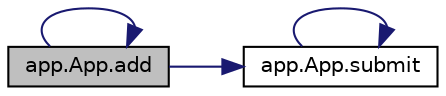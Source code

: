 digraph "app.App.add"
{
  edge [fontname="Helvetica",fontsize="10",labelfontname="Helvetica",labelfontsize="10"];
  node [fontname="Helvetica",fontsize="10",shape=record];
  rankdir="LR";
  Node5 [label="app.App.add",height=0.2,width=0.4,color="black", fillcolor="grey75", style="filled", fontcolor="black"];
  Node5 -> Node5 [color="midnightblue",fontsize="10",style="solid",fontname="Helvetica"];
  Node5 -> Node6 [color="midnightblue",fontsize="10",style="solid",fontname="Helvetica"];
  Node6 [label="app.App.submit",height=0.2,width=0.4,color="black", fillcolor="white", style="filled",URL="$classapp_1_1_app.html#a5fa0636a03dcc38bf7bcf219d27167ca"];
  Node6 -> Node6 [color="midnightblue",fontsize="10",style="solid",fontname="Helvetica"];
}
